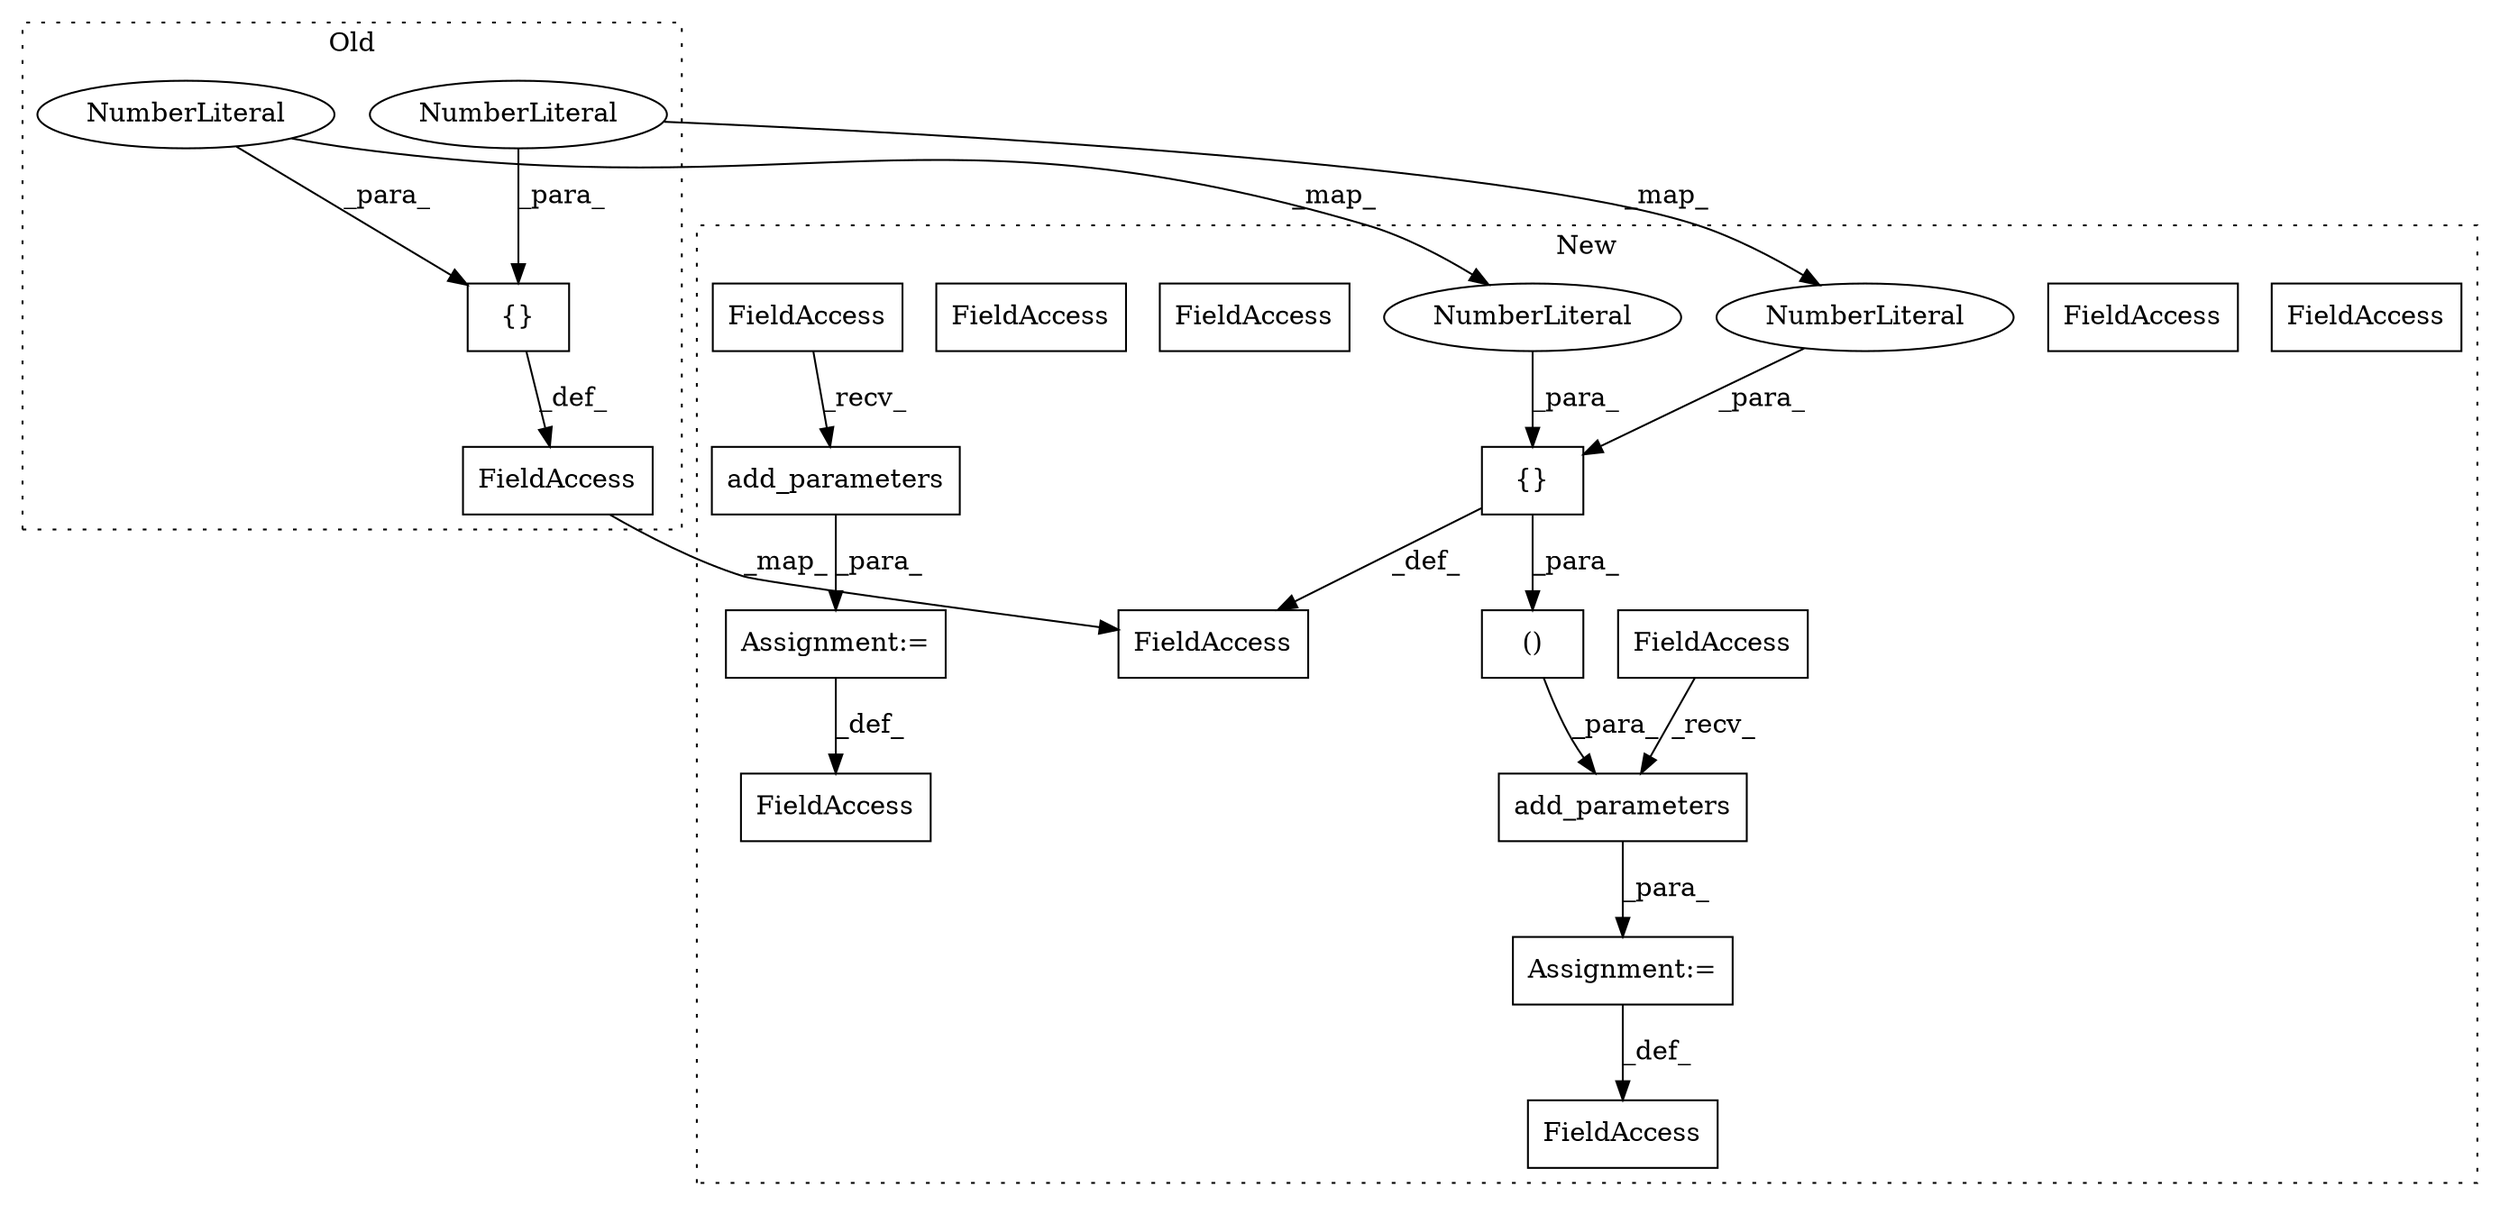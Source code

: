 digraph G {
subgraph cluster0 {
1 [label="{}" a="4" s="446,454" l="1,1" shape="box"];
8 [label="NumberLiteral" a="34" s="447" l="3" shape="ellipse"];
11 [label="NumberLiteral" a="34" s="451" l="3" shape="ellipse"];
17 [label="FieldAccess" a="22" s="1129" l="13" shape="box"];
label = "Old";
style="dotted";
}
subgraph cluster1 {
2 [label="add_parameters" a="32" s="1662,1706" l="20,2" shape="box"];
3 [label="()" a="106" s="1682" l="24" shape="box"];
4 [label="{}" a="4" s="446,456" l="1,1" shape="box"];
5 [label="FieldAccess" a="22" s="1638" l="12" shape="box"];
6 [label="FieldAccess" a="22" s="1651" l="10" shape="box"];
7 [label="FieldAccess" a="22" s="1604" l="10" shape="box"];
9 [label="NumberLiteral" a="34" s="447" l="4" shape="ellipse"];
10 [label="NumberLiteral" a="34" s="452" l="4" shape="ellipse"];
12 [label="add_parameters" a="32" s="1615,1631" l="15,1" shape="box"];
13 [label="FieldAccess" a="22" s="1592" l="11" shape="box"];
14 [label="Assignment:=" a="7" s="1650" l="1" shape="box"];
15 [label="Assignment:=" a="7" s="1603" l="1" shape="box"];
16 [label="FieldAccess" a="22" s="1517" l="11" shape="box"];
18 [label="FieldAccess" a="22" s="1604" l="10" shape="box"];
19 [label="FieldAccess" a="22" s="1651" l="10" shape="box"];
20 [label="FieldAccess" a="22" s="1651" l="10" shape="box"];
21 [label="FieldAccess" a="22" s="1604" l="10" shape="box"];
label = "New";
style="dotted";
}
1 -> 17 [label="_def_"];
2 -> 14 [label="_para_"];
3 -> 2 [label="_para_"];
4 -> 3 [label="_para_"];
4 -> 16 [label="_def_"];
8 -> 1 [label="_para_"];
8 -> 9 [label="_map_"];
9 -> 4 [label="_para_"];
10 -> 4 [label="_para_"];
11 -> 1 [label="_para_"];
11 -> 10 [label="_map_"];
12 -> 15 [label="_para_"];
14 -> 5 [label="_def_"];
15 -> 13 [label="_def_"];
17 -> 16 [label="_map_"];
20 -> 2 [label="_recv_"];
21 -> 12 [label="_recv_"];
}